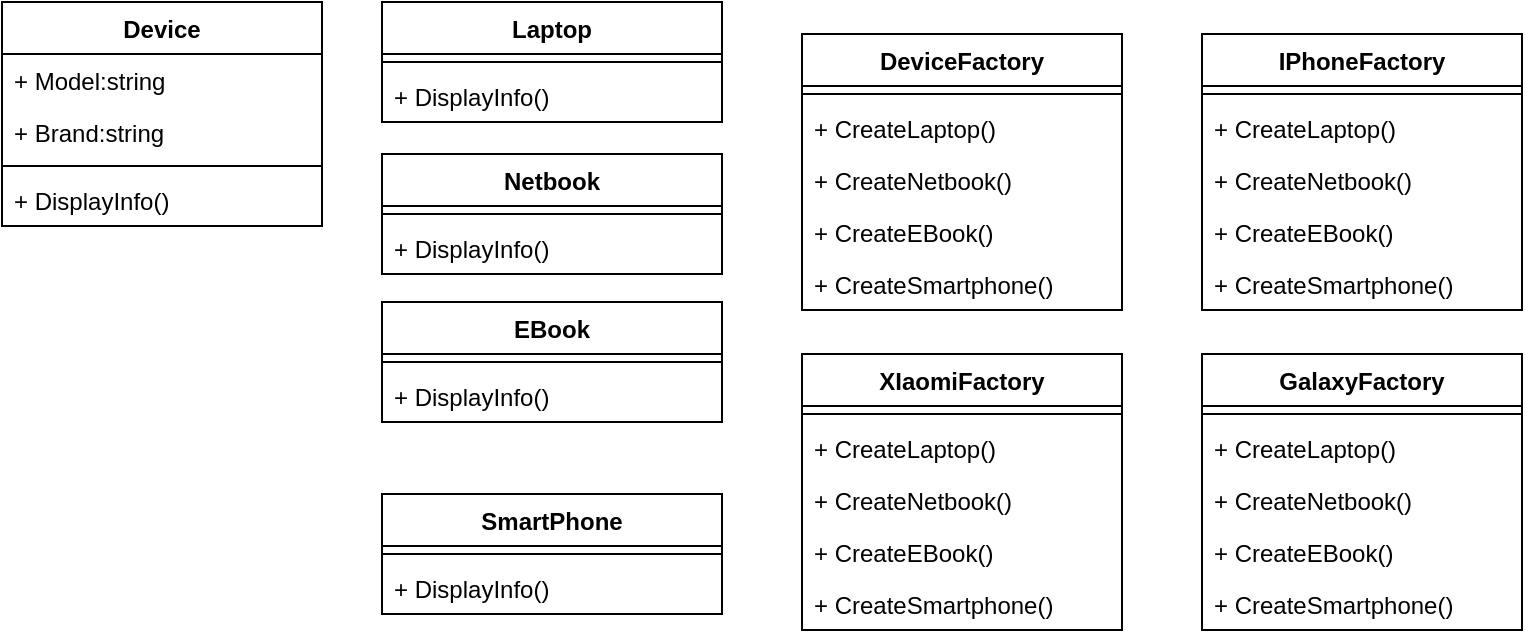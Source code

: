 <mxfile version="24.2.0" type="device">
  <diagram name="Страница — 1" id="R-oshayqFoef47efmip9">
    <mxGraphModel dx="1290" dy="530" grid="1" gridSize="10" guides="1" tooltips="1" connect="1" arrows="1" fold="1" page="1" pageScale="1" pageWidth="827" pageHeight="1169" math="0" shadow="0">
      <root>
        <mxCell id="0" />
        <mxCell id="1" parent="0" />
        <mxCell id="TY4iP9EuT5r-jAJ0pcTq-10" value="Device" style="swimlane;fontStyle=1;align=center;verticalAlign=top;childLayout=stackLayout;horizontal=1;startSize=26;horizontalStack=0;resizeParent=1;resizeParentMax=0;resizeLast=0;collapsible=1;marginBottom=0;whiteSpace=wrap;html=1;" parent="1" vertex="1">
          <mxGeometry x="30" y="34" width="160" height="112" as="geometry" />
        </mxCell>
        <mxCell id="TY4iP9EuT5r-jAJ0pcTq-11" value="+ Model:string" style="text;strokeColor=none;fillColor=none;align=left;verticalAlign=top;spacingLeft=4;spacingRight=4;overflow=hidden;rotatable=0;points=[[0,0.5],[1,0.5]];portConstraint=eastwest;whiteSpace=wrap;html=1;" parent="TY4iP9EuT5r-jAJ0pcTq-10" vertex="1">
          <mxGeometry y="26" width="160" height="26" as="geometry" />
        </mxCell>
        <mxCell id="TY4iP9EuT5r-jAJ0pcTq-23" value="+ Brand:string" style="text;strokeColor=none;fillColor=none;align=left;verticalAlign=top;spacingLeft=4;spacingRight=4;overflow=hidden;rotatable=0;points=[[0,0.5],[1,0.5]];portConstraint=eastwest;whiteSpace=wrap;html=1;" parent="TY4iP9EuT5r-jAJ0pcTq-10" vertex="1">
          <mxGeometry y="52" width="160" height="26" as="geometry" />
        </mxCell>
        <mxCell id="TY4iP9EuT5r-jAJ0pcTq-12" value="" style="line;strokeWidth=1;fillColor=none;align=left;verticalAlign=middle;spacingTop=-1;spacingLeft=3;spacingRight=3;rotatable=0;labelPosition=right;points=[];portConstraint=eastwest;strokeColor=inherit;" parent="TY4iP9EuT5r-jAJ0pcTq-10" vertex="1">
          <mxGeometry y="78" width="160" height="8" as="geometry" />
        </mxCell>
        <mxCell id="TY4iP9EuT5r-jAJ0pcTq-24" value="+ DisplayInfo()" style="text;strokeColor=none;fillColor=none;align=left;verticalAlign=top;spacingLeft=4;spacingRight=4;overflow=hidden;rotatable=0;points=[[0,0.5],[1,0.5]];portConstraint=eastwest;whiteSpace=wrap;html=1;" parent="TY4iP9EuT5r-jAJ0pcTq-10" vertex="1">
          <mxGeometry y="86" width="160" height="26" as="geometry" />
        </mxCell>
        <mxCell id="TY4iP9EuT5r-jAJ0pcTq-14" value="DeviceFactory" style="swimlane;fontStyle=1;align=center;verticalAlign=top;childLayout=stackLayout;horizontal=1;startSize=26;horizontalStack=0;resizeParent=1;resizeParentMax=0;resizeLast=0;collapsible=1;marginBottom=0;whiteSpace=wrap;html=1;" parent="1" vertex="1">
          <mxGeometry x="430" y="50" width="160" height="138" as="geometry" />
        </mxCell>
        <mxCell id="TY4iP9EuT5r-jAJ0pcTq-16" value="" style="line;strokeWidth=1;fillColor=none;align=left;verticalAlign=middle;spacingTop=-1;spacingLeft=3;spacingRight=3;rotatable=0;labelPosition=right;points=[];portConstraint=eastwest;strokeColor=inherit;" parent="TY4iP9EuT5r-jAJ0pcTq-14" vertex="1">
          <mxGeometry y="26" width="160" height="8" as="geometry" />
        </mxCell>
        <mxCell id="TY4iP9EuT5r-jAJ0pcTq-17" value="+ CreateLaptop()" style="text;strokeColor=none;fillColor=none;align=left;verticalAlign=top;spacingLeft=4;spacingRight=4;overflow=hidden;rotatable=0;points=[[0,0.5],[1,0.5]];portConstraint=eastwest;whiteSpace=wrap;html=1;" parent="TY4iP9EuT5r-jAJ0pcTq-14" vertex="1">
          <mxGeometry y="34" width="160" height="26" as="geometry" />
        </mxCell>
        <mxCell id="Q1wWWj8nvVSimhpqEHjf-5" value="+ CreateNetbook()" style="text;strokeColor=none;fillColor=none;align=left;verticalAlign=top;spacingLeft=4;spacingRight=4;overflow=hidden;rotatable=0;points=[[0,0.5],[1,0.5]];portConstraint=eastwest;whiteSpace=wrap;html=1;" vertex="1" parent="TY4iP9EuT5r-jAJ0pcTq-14">
          <mxGeometry y="60" width="160" height="26" as="geometry" />
        </mxCell>
        <mxCell id="Q1wWWj8nvVSimhpqEHjf-6" value="+ CreateEBook()" style="text;strokeColor=none;fillColor=none;align=left;verticalAlign=top;spacingLeft=4;spacingRight=4;overflow=hidden;rotatable=0;points=[[0,0.5],[1,0.5]];portConstraint=eastwest;whiteSpace=wrap;html=1;" vertex="1" parent="TY4iP9EuT5r-jAJ0pcTq-14">
          <mxGeometry y="86" width="160" height="26" as="geometry" />
        </mxCell>
        <mxCell id="Q1wWWj8nvVSimhpqEHjf-7" value="+ CreateSmartphone()" style="text;strokeColor=none;fillColor=none;align=left;verticalAlign=top;spacingLeft=4;spacingRight=4;overflow=hidden;rotatable=0;points=[[0,0.5],[1,0.5]];portConstraint=eastwest;whiteSpace=wrap;html=1;" vertex="1" parent="TY4iP9EuT5r-jAJ0pcTq-14">
          <mxGeometry y="112" width="160" height="26" as="geometry" />
        </mxCell>
        <mxCell id="TY4iP9EuT5r-jAJ0pcTq-25" value="Laptop" style="swimlane;fontStyle=1;align=center;verticalAlign=top;childLayout=stackLayout;horizontal=1;startSize=26;horizontalStack=0;resizeParent=1;resizeParentMax=0;resizeLast=0;collapsible=1;marginBottom=0;whiteSpace=wrap;html=1;" parent="1" vertex="1">
          <mxGeometry x="220" y="34" width="170" height="60" as="geometry" />
        </mxCell>
        <mxCell id="TY4iP9EuT5r-jAJ0pcTq-27" value="" style="line;strokeWidth=1;fillColor=none;align=left;verticalAlign=middle;spacingTop=-1;spacingLeft=3;spacingRight=3;rotatable=0;labelPosition=right;points=[];portConstraint=eastwest;strokeColor=inherit;" parent="TY4iP9EuT5r-jAJ0pcTq-25" vertex="1">
          <mxGeometry y="26" width="170" height="8" as="geometry" />
        </mxCell>
        <mxCell id="TY4iP9EuT5r-jAJ0pcTq-28" value="+ DisplayInfo()" style="text;strokeColor=none;fillColor=none;align=left;verticalAlign=top;spacingLeft=4;spacingRight=4;overflow=hidden;rotatable=0;points=[[0,0.5],[1,0.5]];portConstraint=eastwest;whiteSpace=wrap;html=1;" parent="TY4iP9EuT5r-jAJ0pcTq-25" vertex="1">
          <mxGeometry y="34" width="170" height="26" as="geometry" />
        </mxCell>
        <mxCell id="TY4iP9EuT5r-jAJ0pcTq-29" value="Netbook" style="swimlane;fontStyle=1;align=center;verticalAlign=top;childLayout=stackLayout;horizontal=1;startSize=26;horizontalStack=0;resizeParent=1;resizeParentMax=0;resizeLast=0;collapsible=1;marginBottom=0;whiteSpace=wrap;html=1;" parent="1" vertex="1">
          <mxGeometry x="220" y="110" width="170" height="60" as="geometry" />
        </mxCell>
        <mxCell id="TY4iP9EuT5r-jAJ0pcTq-30" value="" style="line;strokeWidth=1;fillColor=none;align=left;verticalAlign=middle;spacingTop=-1;spacingLeft=3;spacingRight=3;rotatable=0;labelPosition=right;points=[];portConstraint=eastwest;strokeColor=inherit;" parent="TY4iP9EuT5r-jAJ0pcTq-29" vertex="1">
          <mxGeometry y="26" width="170" height="8" as="geometry" />
        </mxCell>
        <mxCell id="TY4iP9EuT5r-jAJ0pcTq-31" value="+ DisplayInfo()" style="text;strokeColor=none;fillColor=none;align=left;verticalAlign=top;spacingLeft=4;spacingRight=4;overflow=hidden;rotatable=0;points=[[0,0.5],[1,0.5]];portConstraint=eastwest;whiteSpace=wrap;html=1;" parent="TY4iP9EuT5r-jAJ0pcTq-29" vertex="1">
          <mxGeometry y="34" width="170" height="26" as="geometry" />
        </mxCell>
        <mxCell id="TY4iP9EuT5r-jAJ0pcTq-32" value="EBook" style="swimlane;fontStyle=1;align=center;verticalAlign=top;childLayout=stackLayout;horizontal=1;startSize=26;horizontalStack=0;resizeParent=1;resizeParentMax=0;resizeLast=0;collapsible=1;marginBottom=0;whiteSpace=wrap;html=1;" parent="1" vertex="1">
          <mxGeometry x="220" y="184" width="170" height="60" as="geometry" />
        </mxCell>
        <mxCell id="TY4iP9EuT5r-jAJ0pcTq-33" value="" style="line;strokeWidth=1;fillColor=none;align=left;verticalAlign=middle;spacingTop=-1;spacingLeft=3;spacingRight=3;rotatable=0;labelPosition=right;points=[];portConstraint=eastwest;strokeColor=inherit;" parent="TY4iP9EuT5r-jAJ0pcTq-32" vertex="1">
          <mxGeometry y="26" width="170" height="8" as="geometry" />
        </mxCell>
        <mxCell id="TY4iP9EuT5r-jAJ0pcTq-34" value="+ DisplayInfo()" style="text;strokeColor=none;fillColor=none;align=left;verticalAlign=top;spacingLeft=4;spacingRight=4;overflow=hidden;rotatable=0;points=[[0,0.5],[1,0.5]];portConstraint=eastwest;whiteSpace=wrap;html=1;" parent="TY4iP9EuT5r-jAJ0pcTq-32" vertex="1">
          <mxGeometry y="34" width="170" height="26" as="geometry" />
        </mxCell>
        <mxCell id="Q1wWWj8nvVSimhpqEHjf-2" value="SmartPhone" style="swimlane;fontStyle=1;align=center;verticalAlign=top;childLayout=stackLayout;horizontal=1;startSize=26;horizontalStack=0;resizeParent=1;resizeParentMax=0;resizeLast=0;collapsible=1;marginBottom=0;whiteSpace=wrap;html=1;" vertex="1" parent="1">
          <mxGeometry x="220" y="280" width="170" height="60" as="geometry" />
        </mxCell>
        <mxCell id="Q1wWWj8nvVSimhpqEHjf-3" value="" style="line;strokeWidth=1;fillColor=none;align=left;verticalAlign=middle;spacingTop=-1;spacingLeft=3;spacingRight=3;rotatable=0;labelPosition=right;points=[];portConstraint=eastwest;strokeColor=inherit;" vertex="1" parent="Q1wWWj8nvVSimhpqEHjf-2">
          <mxGeometry y="26" width="170" height="8" as="geometry" />
        </mxCell>
        <mxCell id="Q1wWWj8nvVSimhpqEHjf-4" value="+ DisplayInfo()" style="text;strokeColor=none;fillColor=none;align=left;verticalAlign=top;spacingLeft=4;spacingRight=4;overflow=hidden;rotatable=0;points=[[0,0.5],[1,0.5]];portConstraint=eastwest;whiteSpace=wrap;html=1;" vertex="1" parent="Q1wWWj8nvVSimhpqEHjf-2">
          <mxGeometry y="34" width="170" height="26" as="geometry" />
        </mxCell>
        <mxCell id="Q1wWWj8nvVSimhpqEHjf-8" value="IPhoneFactory" style="swimlane;fontStyle=1;align=center;verticalAlign=top;childLayout=stackLayout;horizontal=1;startSize=26;horizontalStack=0;resizeParent=1;resizeParentMax=0;resizeLast=0;collapsible=1;marginBottom=0;whiteSpace=wrap;html=1;" vertex="1" parent="1">
          <mxGeometry x="630" y="50" width="160" height="138" as="geometry" />
        </mxCell>
        <mxCell id="Q1wWWj8nvVSimhpqEHjf-9" value="" style="line;strokeWidth=1;fillColor=none;align=left;verticalAlign=middle;spacingTop=-1;spacingLeft=3;spacingRight=3;rotatable=0;labelPosition=right;points=[];portConstraint=eastwest;strokeColor=inherit;" vertex="1" parent="Q1wWWj8nvVSimhpqEHjf-8">
          <mxGeometry y="26" width="160" height="8" as="geometry" />
        </mxCell>
        <mxCell id="Q1wWWj8nvVSimhpqEHjf-10" value="+ CreateLaptop()" style="text;strokeColor=none;fillColor=none;align=left;verticalAlign=top;spacingLeft=4;spacingRight=4;overflow=hidden;rotatable=0;points=[[0,0.5],[1,0.5]];portConstraint=eastwest;whiteSpace=wrap;html=1;" vertex="1" parent="Q1wWWj8nvVSimhpqEHjf-8">
          <mxGeometry y="34" width="160" height="26" as="geometry" />
        </mxCell>
        <mxCell id="Q1wWWj8nvVSimhpqEHjf-11" value="+ CreateNetbook()" style="text;strokeColor=none;fillColor=none;align=left;verticalAlign=top;spacingLeft=4;spacingRight=4;overflow=hidden;rotatable=0;points=[[0,0.5],[1,0.5]];portConstraint=eastwest;whiteSpace=wrap;html=1;" vertex="1" parent="Q1wWWj8nvVSimhpqEHjf-8">
          <mxGeometry y="60" width="160" height="26" as="geometry" />
        </mxCell>
        <mxCell id="Q1wWWj8nvVSimhpqEHjf-12" value="+ CreateEBook()" style="text;strokeColor=none;fillColor=none;align=left;verticalAlign=top;spacingLeft=4;spacingRight=4;overflow=hidden;rotatable=0;points=[[0,0.5],[1,0.5]];portConstraint=eastwest;whiteSpace=wrap;html=1;" vertex="1" parent="Q1wWWj8nvVSimhpqEHjf-8">
          <mxGeometry y="86" width="160" height="26" as="geometry" />
        </mxCell>
        <mxCell id="Q1wWWj8nvVSimhpqEHjf-13" value="+ CreateSmartphone()" style="text;strokeColor=none;fillColor=none;align=left;verticalAlign=top;spacingLeft=4;spacingRight=4;overflow=hidden;rotatable=0;points=[[0,0.5],[1,0.5]];portConstraint=eastwest;whiteSpace=wrap;html=1;" vertex="1" parent="Q1wWWj8nvVSimhpqEHjf-8">
          <mxGeometry y="112" width="160" height="26" as="geometry" />
        </mxCell>
        <mxCell id="Q1wWWj8nvVSimhpqEHjf-14" value="XIaomiFactory" style="swimlane;fontStyle=1;align=center;verticalAlign=top;childLayout=stackLayout;horizontal=1;startSize=26;horizontalStack=0;resizeParent=1;resizeParentMax=0;resizeLast=0;collapsible=1;marginBottom=0;whiteSpace=wrap;html=1;" vertex="1" parent="1">
          <mxGeometry x="430" y="210" width="160" height="138" as="geometry" />
        </mxCell>
        <mxCell id="Q1wWWj8nvVSimhpqEHjf-15" value="" style="line;strokeWidth=1;fillColor=none;align=left;verticalAlign=middle;spacingTop=-1;spacingLeft=3;spacingRight=3;rotatable=0;labelPosition=right;points=[];portConstraint=eastwest;strokeColor=inherit;" vertex="1" parent="Q1wWWj8nvVSimhpqEHjf-14">
          <mxGeometry y="26" width="160" height="8" as="geometry" />
        </mxCell>
        <mxCell id="Q1wWWj8nvVSimhpqEHjf-16" value="+ CreateLaptop()" style="text;strokeColor=none;fillColor=none;align=left;verticalAlign=top;spacingLeft=4;spacingRight=4;overflow=hidden;rotatable=0;points=[[0,0.5],[1,0.5]];portConstraint=eastwest;whiteSpace=wrap;html=1;" vertex="1" parent="Q1wWWj8nvVSimhpqEHjf-14">
          <mxGeometry y="34" width="160" height="26" as="geometry" />
        </mxCell>
        <mxCell id="Q1wWWj8nvVSimhpqEHjf-17" value="+ CreateNetbook()" style="text;strokeColor=none;fillColor=none;align=left;verticalAlign=top;spacingLeft=4;spacingRight=4;overflow=hidden;rotatable=0;points=[[0,0.5],[1,0.5]];portConstraint=eastwest;whiteSpace=wrap;html=1;" vertex="1" parent="Q1wWWj8nvVSimhpqEHjf-14">
          <mxGeometry y="60" width="160" height="26" as="geometry" />
        </mxCell>
        <mxCell id="Q1wWWj8nvVSimhpqEHjf-18" value="+ CreateEBook()" style="text;strokeColor=none;fillColor=none;align=left;verticalAlign=top;spacingLeft=4;spacingRight=4;overflow=hidden;rotatable=0;points=[[0,0.5],[1,0.5]];portConstraint=eastwest;whiteSpace=wrap;html=1;" vertex="1" parent="Q1wWWj8nvVSimhpqEHjf-14">
          <mxGeometry y="86" width="160" height="26" as="geometry" />
        </mxCell>
        <mxCell id="Q1wWWj8nvVSimhpqEHjf-19" value="+ CreateSmartphone()" style="text;strokeColor=none;fillColor=none;align=left;verticalAlign=top;spacingLeft=4;spacingRight=4;overflow=hidden;rotatable=0;points=[[0,0.5],[1,0.5]];portConstraint=eastwest;whiteSpace=wrap;html=1;" vertex="1" parent="Q1wWWj8nvVSimhpqEHjf-14">
          <mxGeometry y="112" width="160" height="26" as="geometry" />
        </mxCell>
        <mxCell id="Q1wWWj8nvVSimhpqEHjf-20" value="GalaxyFactory" style="swimlane;fontStyle=1;align=center;verticalAlign=top;childLayout=stackLayout;horizontal=1;startSize=26;horizontalStack=0;resizeParent=1;resizeParentMax=0;resizeLast=0;collapsible=1;marginBottom=0;whiteSpace=wrap;html=1;" vertex="1" parent="1">
          <mxGeometry x="630" y="210" width="160" height="138" as="geometry" />
        </mxCell>
        <mxCell id="Q1wWWj8nvVSimhpqEHjf-21" value="" style="line;strokeWidth=1;fillColor=none;align=left;verticalAlign=middle;spacingTop=-1;spacingLeft=3;spacingRight=3;rotatable=0;labelPosition=right;points=[];portConstraint=eastwest;strokeColor=inherit;" vertex="1" parent="Q1wWWj8nvVSimhpqEHjf-20">
          <mxGeometry y="26" width="160" height="8" as="geometry" />
        </mxCell>
        <mxCell id="Q1wWWj8nvVSimhpqEHjf-22" value="+ CreateLaptop()" style="text;strokeColor=none;fillColor=none;align=left;verticalAlign=top;spacingLeft=4;spacingRight=4;overflow=hidden;rotatable=0;points=[[0,0.5],[1,0.5]];portConstraint=eastwest;whiteSpace=wrap;html=1;" vertex="1" parent="Q1wWWj8nvVSimhpqEHjf-20">
          <mxGeometry y="34" width="160" height="26" as="geometry" />
        </mxCell>
        <mxCell id="Q1wWWj8nvVSimhpqEHjf-23" value="+ CreateNetbook()" style="text;strokeColor=none;fillColor=none;align=left;verticalAlign=top;spacingLeft=4;spacingRight=4;overflow=hidden;rotatable=0;points=[[0,0.5],[1,0.5]];portConstraint=eastwest;whiteSpace=wrap;html=1;" vertex="1" parent="Q1wWWj8nvVSimhpqEHjf-20">
          <mxGeometry y="60" width="160" height="26" as="geometry" />
        </mxCell>
        <mxCell id="Q1wWWj8nvVSimhpqEHjf-24" value="+ CreateEBook()" style="text;strokeColor=none;fillColor=none;align=left;verticalAlign=top;spacingLeft=4;spacingRight=4;overflow=hidden;rotatable=0;points=[[0,0.5],[1,0.5]];portConstraint=eastwest;whiteSpace=wrap;html=1;" vertex="1" parent="Q1wWWj8nvVSimhpqEHjf-20">
          <mxGeometry y="86" width="160" height="26" as="geometry" />
        </mxCell>
        <mxCell id="Q1wWWj8nvVSimhpqEHjf-25" value="+ CreateSmartphone()" style="text;strokeColor=none;fillColor=none;align=left;verticalAlign=top;spacingLeft=4;spacingRight=4;overflow=hidden;rotatable=0;points=[[0,0.5],[1,0.5]];portConstraint=eastwest;whiteSpace=wrap;html=1;" vertex="1" parent="Q1wWWj8nvVSimhpqEHjf-20">
          <mxGeometry y="112" width="160" height="26" as="geometry" />
        </mxCell>
      </root>
    </mxGraphModel>
  </diagram>
</mxfile>
